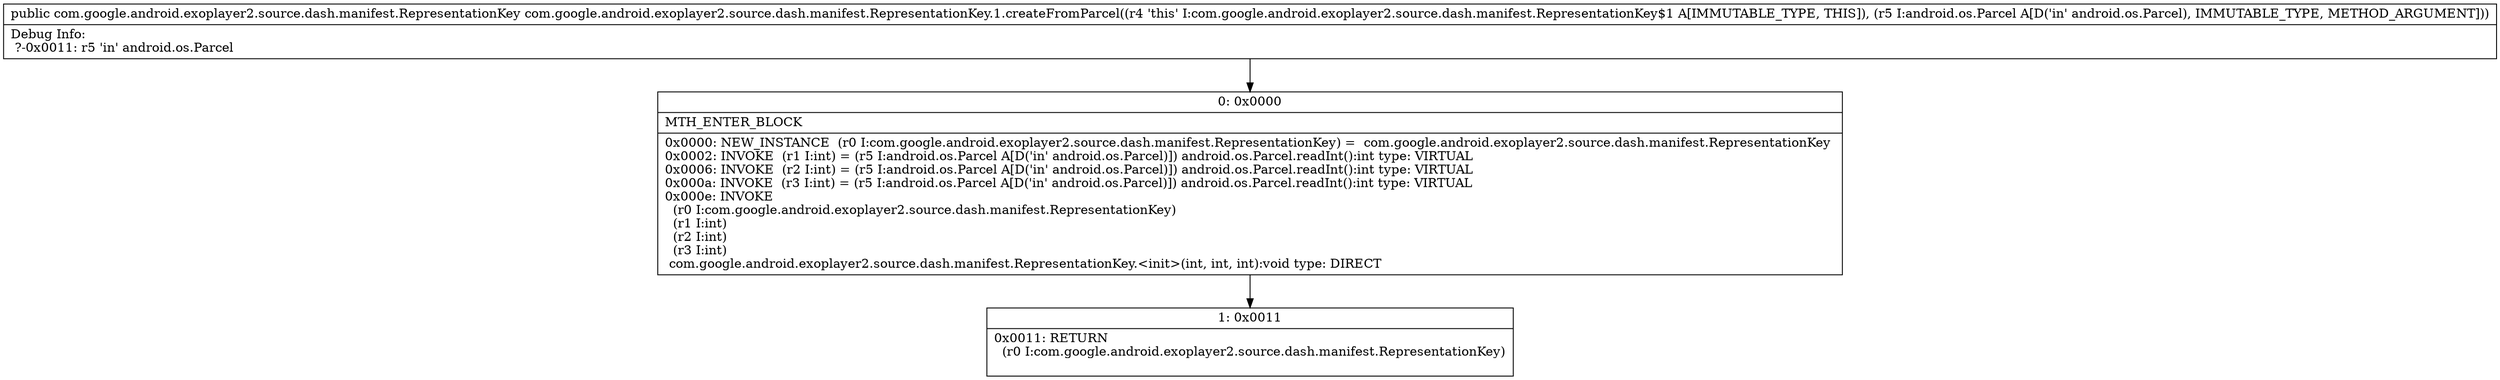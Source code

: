 digraph "CFG forcom.google.android.exoplayer2.source.dash.manifest.RepresentationKey.1.createFromParcel(Landroid\/os\/Parcel;)Lcom\/google\/android\/exoplayer2\/source\/dash\/manifest\/RepresentationKey;" {
Node_0 [shape=record,label="{0\:\ 0x0000|MTH_ENTER_BLOCK\l|0x0000: NEW_INSTANCE  (r0 I:com.google.android.exoplayer2.source.dash.manifest.RepresentationKey) =  com.google.android.exoplayer2.source.dash.manifest.RepresentationKey \l0x0002: INVOKE  (r1 I:int) = (r5 I:android.os.Parcel A[D('in' android.os.Parcel)]) android.os.Parcel.readInt():int type: VIRTUAL \l0x0006: INVOKE  (r2 I:int) = (r5 I:android.os.Parcel A[D('in' android.os.Parcel)]) android.os.Parcel.readInt():int type: VIRTUAL \l0x000a: INVOKE  (r3 I:int) = (r5 I:android.os.Parcel A[D('in' android.os.Parcel)]) android.os.Parcel.readInt():int type: VIRTUAL \l0x000e: INVOKE  \l  (r0 I:com.google.android.exoplayer2.source.dash.manifest.RepresentationKey)\l  (r1 I:int)\l  (r2 I:int)\l  (r3 I:int)\l com.google.android.exoplayer2.source.dash.manifest.RepresentationKey.\<init\>(int, int, int):void type: DIRECT \l}"];
Node_1 [shape=record,label="{1\:\ 0x0011|0x0011: RETURN  \l  (r0 I:com.google.android.exoplayer2.source.dash.manifest.RepresentationKey)\l \l}"];
MethodNode[shape=record,label="{public com.google.android.exoplayer2.source.dash.manifest.RepresentationKey com.google.android.exoplayer2.source.dash.manifest.RepresentationKey.1.createFromParcel((r4 'this' I:com.google.android.exoplayer2.source.dash.manifest.RepresentationKey$1 A[IMMUTABLE_TYPE, THIS]), (r5 I:android.os.Parcel A[D('in' android.os.Parcel), IMMUTABLE_TYPE, METHOD_ARGUMENT]))  | Debug Info:\l  ?\-0x0011: r5 'in' android.os.Parcel\l}"];
MethodNode -> Node_0;
Node_0 -> Node_1;
}

